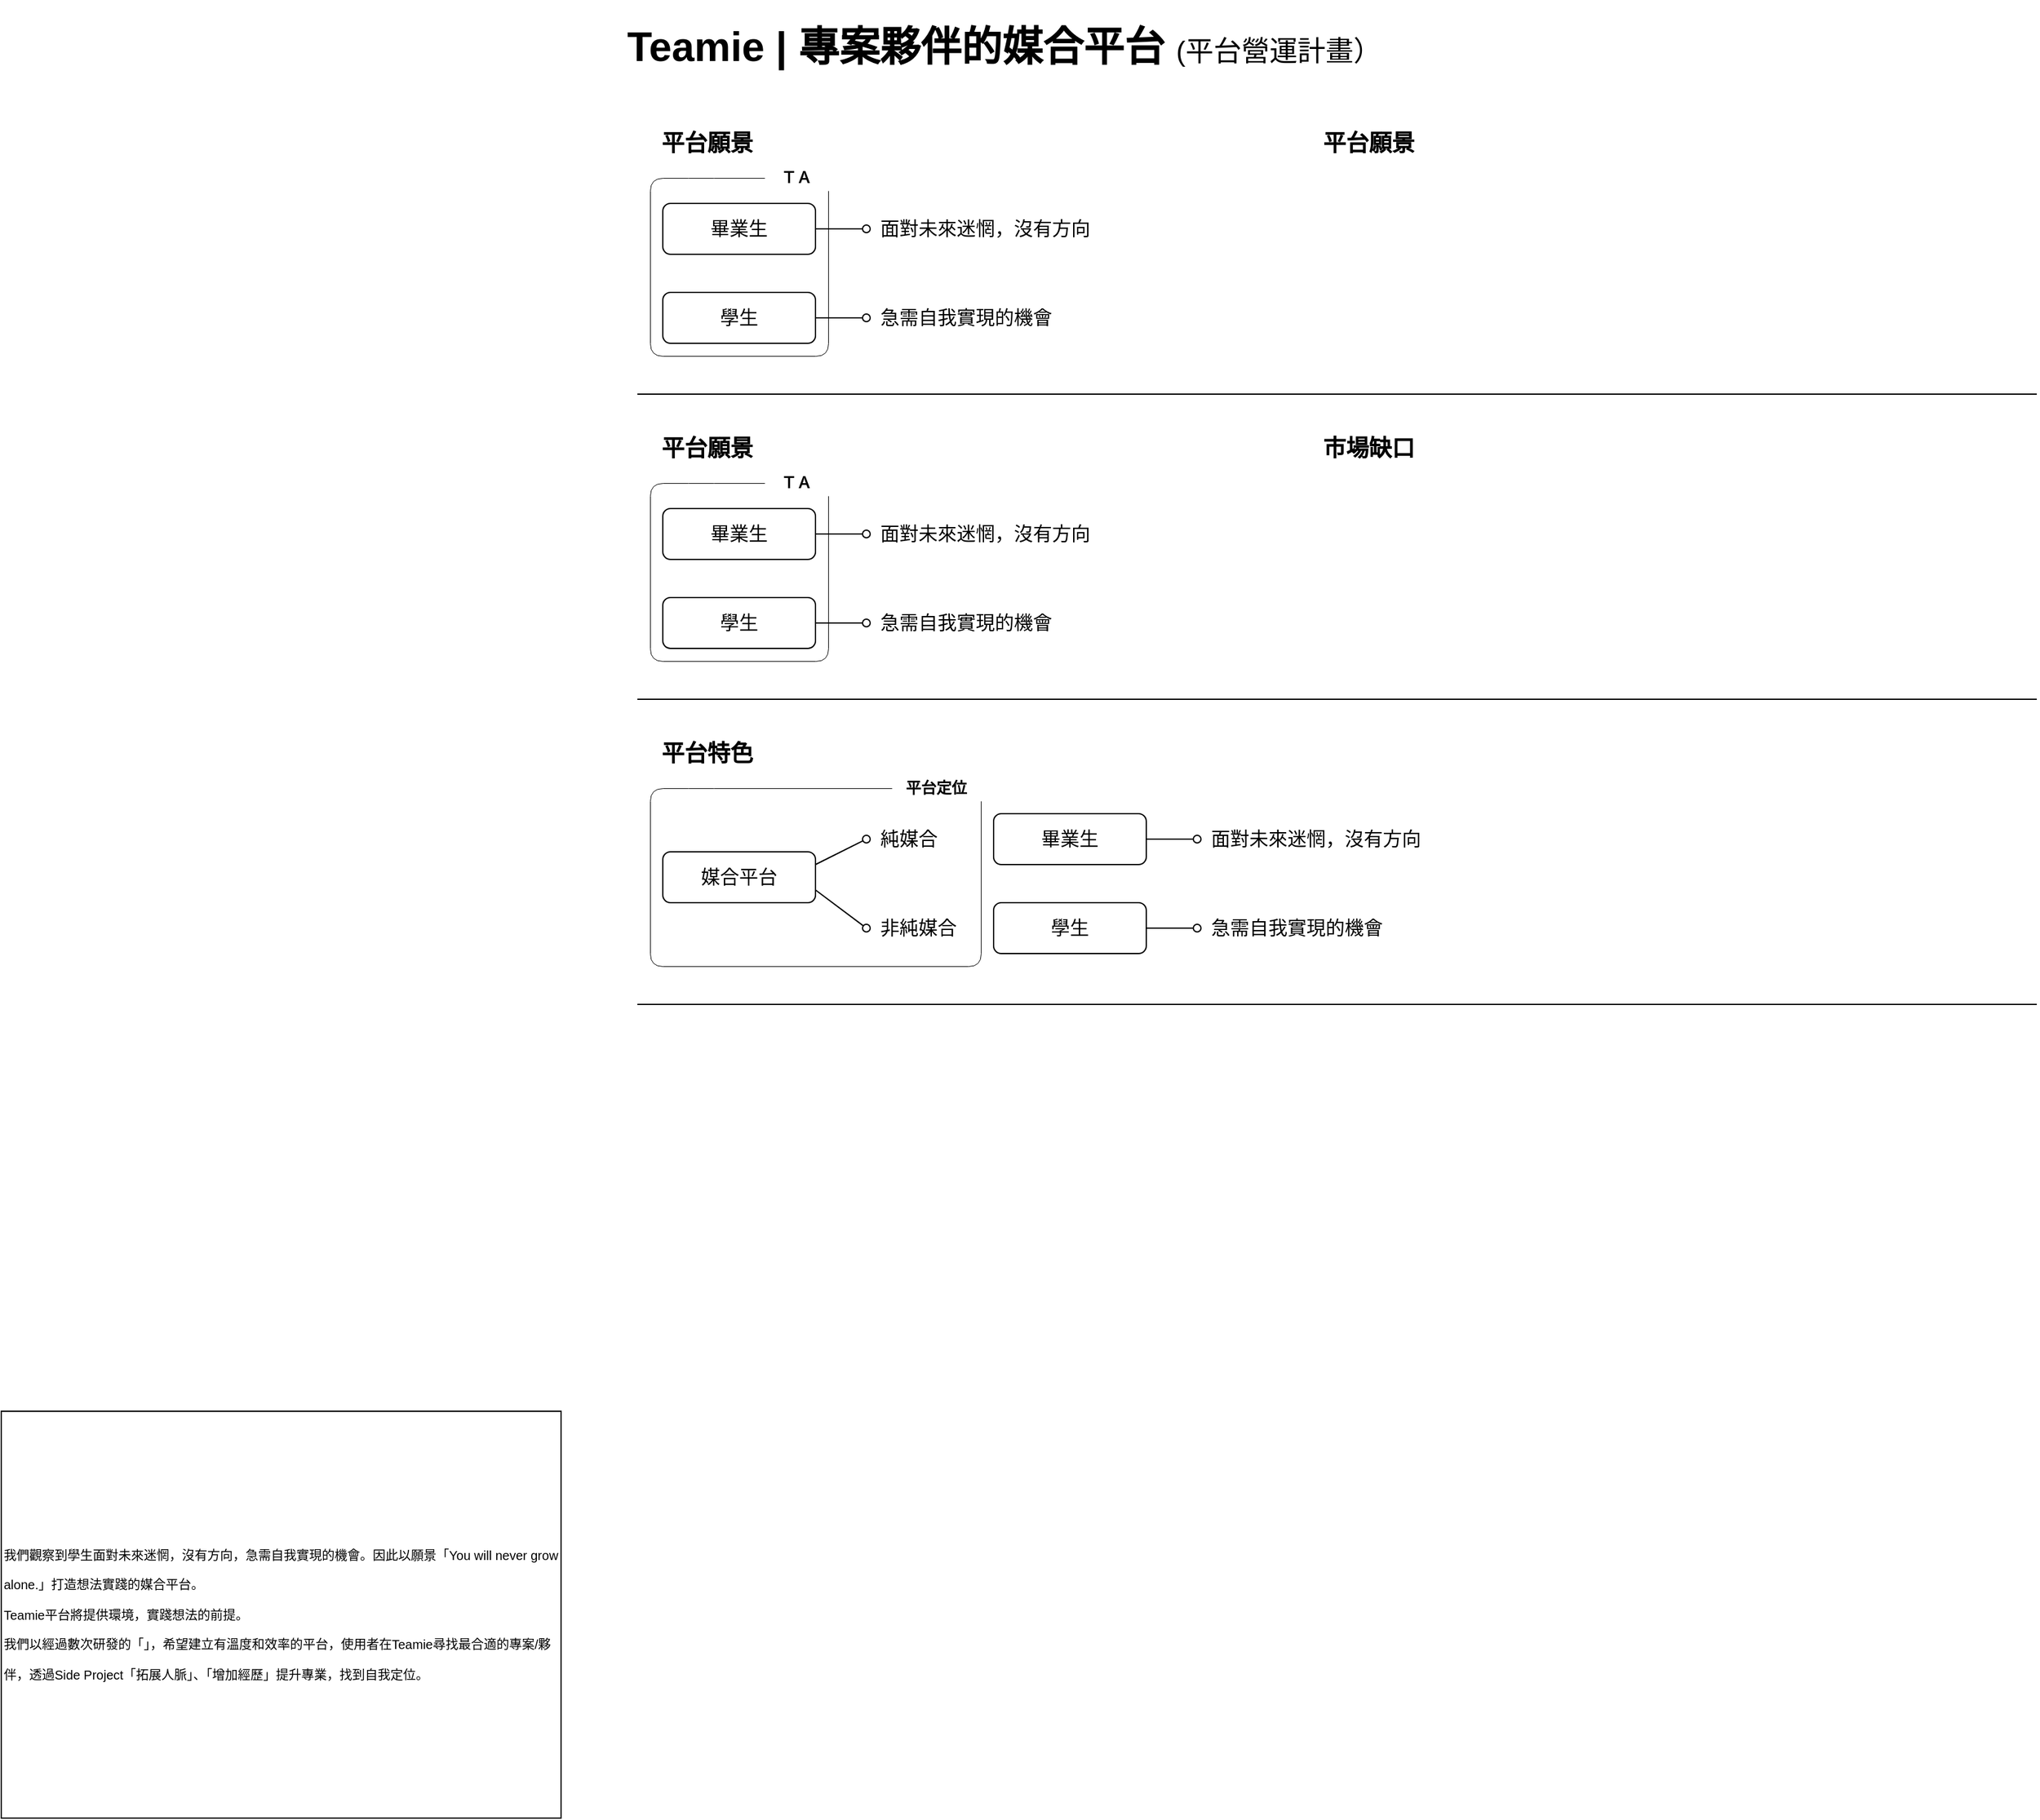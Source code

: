 <mxfile>
    <diagram id="uKUrZl8ZZbrdpfyuAYoy" name="Page-1">
        <mxGraphModel dx="2339" dy="1705" grid="1" gridSize="10" guides="1" tooltips="1" connect="1" arrows="1" fold="1" page="1" pageScale="1" pageWidth="1169" pageHeight="827" math="0" shadow="0">
            <root>
                <mxCell id="0"/>
                <mxCell id="1" parent="0"/>
                <mxCell id="14" style="edgeStyle=none;html=1;entryX=0;entryY=0.5;entryDx=0;entryDy=0;strokeWidth=1;fontFamily=Courier New;fontSize=12;fontColor=default;endArrow=oval;endFill=0;" edge="1" parent="1" source="3" target="7">
                    <mxGeometry relative="1" as="geometry"/>
                </mxCell>
                <mxCell id="3" value="&lt;p style=&quot;line-height: 120%; font-size: 15px;&quot;&gt;&lt;font face=&quot;Courier New&quot; style=&quot;font-size: 15px;&quot;&gt;學生&lt;/font&gt;&lt;/p&gt;" style="rounded=1;whiteSpace=wrap;html=1;labelBackgroundColor=none;fontSize=15;fontColor=default;align=center;labelBorderColor=none;fillColor=none;shadow=0;" vertex="1" parent="1">
                    <mxGeometry x="50" y="-350" width="120" height="40" as="geometry"/>
                </mxCell>
                <mxCell id="4" value="&lt;p style=&quot;line-height: 23.4px; font-size: 10px;&quot;&gt;&lt;span style=&quot;background-color: initial;&quot;&gt;我們觀察到學生面對未來迷惘，沒有方向，急需自我實現的機會。因此以願景「You will never grow alone.」打造想法實踐的媒合平台。&lt;br&gt;&lt;/span&gt;&lt;span style=&quot;background-color: initial;&quot;&gt;Teamie平台將提供環境，實踐想法的前提。&lt;br&gt;&lt;/span&gt;&lt;span style=&quot;background-color: initial;&quot;&gt;我們以經過數次研發的「」，希望建立有溫度和效率的平台，使用者在Teamie尋找最合適的專案/夥伴，透過Side Project「拓展人脈」、「增加經歷」提升專業，找到自我定位。&lt;/span&gt;&lt;/p&gt;" style="rounded=0;whiteSpace=wrap;html=1;labelBackgroundColor=none;fontSize=32;fontColor=default;align=left;" vertex="1" parent="1">
                    <mxGeometry x="-470" y="290" width="440" height="320" as="geometry"/>
                </mxCell>
                <mxCell id="13" style="edgeStyle=none;html=1;entryX=0;entryY=0.5;entryDx=0;entryDy=0;strokeWidth=1;fontFamily=Courier New;fontSize=12;fontColor=default;endArrow=oval;endFill=0;" edge="1" parent="1" source="5" target="6">
                    <mxGeometry relative="1" as="geometry">
                        <Array as="points">
                            <mxPoint x="190" y="-400"/>
                        </Array>
                    </mxGeometry>
                </mxCell>
                <mxCell id="5" value="&lt;p style=&quot;line-height: 120%; font-size: 15px;&quot;&gt;&lt;font face=&quot;Courier New&quot; style=&quot;font-size: 15px;&quot;&gt;畢業生&lt;/font&gt;&lt;/p&gt;" style="rounded=1;whiteSpace=wrap;html=1;labelBackgroundColor=none;fontSize=15;fontColor=default;align=center;fillColor=none;" vertex="1" parent="1">
                    <mxGeometry x="50" y="-420" width="120" height="40" as="geometry"/>
                </mxCell>
                <mxCell id="6" value="&lt;p style=&quot;line-height: 120%; font-size: 15px;&quot;&gt;&lt;font face=&quot;Courier New&quot; style=&quot;font-size: 15px;&quot;&gt;&amp;nbsp;面對未來迷惘，沒有方向&lt;/font&gt;&lt;/p&gt;" style="rounded=0;whiteSpace=wrap;html=1;labelBackgroundColor=none;fontSize=15;fontColor=default;align=left;fillColor=none;strokeColor=none;" vertex="1" parent="1">
                    <mxGeometry x="210" y="-430" width="250" height="60" as="geometry"/>
                </mxCell>
                <mxCell id="7" value="&lt;p style=&quot;line-height: 120%; font-size: 15px;&quot;&gt;&lt;font face=&quot;Courier New&quot; style=&quot;font-size: 15px;&quot;&gt;&amp;nbsp;急需自我實現的機會&lt;/font&gt;&lt;/p&gt;" style="rounded=0;whiteSpace=wrap;html=1;labelBackgroundColor=none;fontSize=15;fontColor=default;align=left;labelBorderColor=none;fillColor=none;strokeColor=none;" vertex="1" parent="1">
                    <mxGeometry x="210" y="-360" width="250" height="60" as="geometry"/>
                </mxCell>
                <mxCell id="9" value="" style="endArrow=none;html=1;fontFamily=Courier New;fontSize=24;fontColor=default;strokeWidth=0.5;exitX=0;exitY=0.5;exitDx=0;exitDy=0;entryX=1;entryY=1;entryDx=0;entryDy=0;" edge="1" parent="1" source="11" target="11">
                    <mxGeometry width="50" height="50" relative="1" as="geometry">
                        <mxPoint x="130" y="-430" as="sourcePoint"/>
                        <mxPoint x="180" y="-420" as="targetPoint"/>
                        <Array as="points">
                            <mxPoint x="80" y="-440"/>
                            <mxPoint x="40" y="-440"/>
                            <mxPoint x="40" y="-300"/>
                            <mxPoint x="180" y="-300"/>
                        </Array>
                    </mxGeometry>
                </mxCell>
                <mxCell id="11" value="&lt;p style=&quot;line-height: 120%; font-size: 12px;&quot;&gt;&lt;b style=&quot;font-size: 12px; font-family: &amp;quot;Courier New&amp;quot;; background-color: initial;&quot;&gt;ＴＡ&lt;/b&gt;&lt;br style=&quot;font-size: 12px;&quot;&gt;&lt;/p&gt;" style="rounded=0;whiteSpace=wrap;html=1;labelBackgroundColor=none;fontSize=12;fontColor=default;align=center;labelBorderColor=none;fillColor=none;strokeColor=none;" vertex="1" parent="1">
                    <mxGeometry x="130" y="-450" width="50" height="20" as="geometry"/>
                </mxCell>
                <mxCell id="15" value="" style="endArrow=none;html=1;strokeWidth=1;fontFamily=Courier New;fontSize=22;fontColor=default;" edge="1" parent="1">
                    <mxGeometry width="50" height="50" relative="1" as="geometry">
                        <mxPoint x="30" y="-270" as="sourcePoint"/>
                        <mxPoint x="1130" y="-270" as="targetPoint"/>
                    </mxGeometry>
                </mxCell>
                <mxCell id="16" value="&lt;p style=&quot;line-height: 120%; font-size: 15px;&quot;&gt;&lt;font face=&quot;Courier New&quot; style=&quot;font-size: 15px;&quot;&gt;媒合平台&lt;/font&gt;&lt;/p&gt;" style="rounded=1;whiteSpace=wrap;html=1;labelBackgroundColor=none;fontSize=15;fontColor=default;align=center;fillColor=none;" vertex="1" parent="1">
                    <mxGeometry x="50" y="-150" width="120" height="40" as="geometry"/>
                </mxCell>
                <mxCell id="18" value="" style="endArrow=none;html=1;fontFamily=Courier New;fontSize=24;fontColor=default;strokeWidth=0.5;exitX=0;exitY=0.5;exitDx=0;exitDy=0;" edge="1" source="19" parent="1">
                    <mxGeometry width="50" height="50" relative="1" as="geometry">
                        <mxPoint x="110" y="-200" as="sourcePoint"/>
                        <mxPoint x="300" y="-190" as="targetPoint"/>
                        <Array as="points">
                            <mxPoint x="80" y="-200"/>
                            <mxPoint x="40" y="-200"/>
                            <mxPoint x="40" y="-60"/>
                            <mxPoint x="300" y="-60"/>
                        </Array>
                    </mxGeometry>
                </mxCell>
                <mxCell id="19" value="&lt;p style=&quot;line-height: 120%; font-size: 12px;&quot;&gt;&lt;b style=&quot;font-size: 12px; font-family: &amp;quot;Courier New&amp;quot;; background-color: initial;&quot;&gt;平台定位&lt;/b&gt;&lt;br style=&quot;font-size: 12px;&quot;&gt;&lt;/p&gt;" style="rounded=0;whiteSpace=wrap;html=1;labelBackgroundColor=none;fontSize=12;fontColor=default;align=center;labelBorderColor=none;fillColor=none;strokeColor=none;" vertex="1" parent="1">
                    <mxGeometry x="230" y="-210" width="70" height="20" as="geometry"/>
                </mxCell>
                <mxCell id="20" value="&lt;p style=&quot;line-height: 120%; font-size: 15px;&quot;&gt;&lt;font face=&quot;Courier New&quot; style=&quot;font-size: 15px;&quot;&gt;&amp;nbsp;純媒合&lt;/font&gt;&lt;/p&gt;" style="rounded=0;whiteSpace=wrap;html=1;labelBackgroundColor=none;fontSize=15;fontColor=default;align=left;fillColor=none;strokeColor=none;" vertex="1" parent="1">
                    <mxGeometry x="210" y="-190" width="80" height="60" as="geometry"/>
                </mxCell>
                <mxCell id="21" style="html=1;entryX=0;entryY=0.5;entryDx=0;entryDy=0;strokeWidth=1;fontFamily=Courier New;fontSize=12;fontColor=default;endArrow=oval;endFill=0;exitX=1;exitY=0.25;exitDx=0;exitDy=0;" edge="1" source="16" target="20" parent="1">
                    <mxGeometry relative="1" as="geometry"/>
                </mxCell>
                <mxCell id="22" style="html=1;entryX=0;entryY=0.5;entryDx=0;entryDy=0;strokeWidth=1;fontFamily=Courier New;fontSize=12;fontColor=default;endArrow=oval;endFill=0;exitX=1;exitY=0.75;exitDx=0;exitDy=0;" edge="1" source="16" target="23" parent="1">
                    <mxGeometry relative="1" as="geometry"/>
                </mxCell>
                <mxCell id="23" value="&lt;p style=&quot;line-height: 120%; font-size: 15px;&quot;&gt;&lt;font face=&quot;Courier New&quot; style=&quot;font-size: 15px;&quot;&gt;&amp;nbsp;非純媒合&lt;/font&gt;&lt;/p&gt;" style="rounded=0;whiteSpace=wrap;html=1;labelBackgroundColor=none;fontSize=15;fontColor=default;align=left;labelBorderColor=none;fillColor=none;strokeColor=none;" vertex="1" parent="1">
                    <mxGeometry x="210" y="-120" width="80" height="60" as="geometry"/>
                </mxCell>
                <mxCell id="26" value="&lt;p style=&quot;line-height: 120%; font-size: 15px;&quot;&gt;&lt;font face=&quot;Courier New&quot; style=&quot;font-size: 15px;&quot;&gt;學生&lt;/font&gt;&lt;/p&gt;" style="rounded=1;whiteSpace=wrap;html=1;labelBackgroundColor=none;fontSize=15;fontColor=default;align=center;labelBorderColor=none;fillColor=none;shadow=0;" vertex="1" parent="1">
                    <mxGeometry x="310" y="-110" width="120" height="40" as="geometry"/>
                </mxCell>
                <mxCell id="27" value="&lt;p style=&quot;line-height: 120%; font-size: 15px;&quot;&gt;&lt;font face=&quot;Courier New&quot; style=&quot;font-size: 15px;&quot;&gt;畢業生&lt;/font&gt;&lt;/p&gt;" style="rounded=1;whiteSpace=wrap;html=1;labelBackgroundColor=none;fontSize=15;fontColor=default;align=center;fillColor=none;" vertex="1" parent="1">
                    <mxGeometry x="310" y="-180" width="120" height="40" as="geometry"/>
                </mxCell>
                <mxCell id="28" style="edgeStyle=none;html=1;entryX=0;entryY=0.5;entryDx=0;entryDy=0;strokeWidth=1;fontFamily=Courier New;fontSize=12;fontColor=default;endArrow=oval;endFill=0;" edge="1" source="27" target="31" parent="1">
                    <mxGeometry relative="1" as="geometry">
                        <Array as="points">
                            <mxPoint x="450" y="-160"/>
                        </Array>
                    </mxGeometry>
                </mxCell>
                <mxCell id="29" style="edgeStyle=none;html=1;entryX=0;entryY=0.5;entryDx=0;entryDy=0;strokeWidth=1;fontFamily=Courier New;fontSize=12;fontColor=default;endArrow=oval;endFill=0;" edge="1" source="26" target="30" parent="1">
                    <mxGeometry relative="1" as="geometry"/>
                </mxCell>
                <mxCell id="30" value="&lt;p style=&quot;line-height: 120%; font-size: 15px;&quot;&gt;&lt;font face=&quot;Courier New&quot; style=&quot;font-size: 15px;&quot;&gt;&amp;nbsp;急需自我實現的機會&lt;/font&gt;&lt;/p&gt;" style="rounded=0;whiteSpace=wrap;html=1;labelBackgroundColor=none;fontSize=15;fontColor=default;align=left;labelBorderColor=none;fillColor=none;strokeColor=none;" vertex="1" parent="1">
                    <mxGeometry x="470" y="-120" width="250" height="60" as="geometry"/>
                </mxCell>
                <mxCell id="31" value="&lt;p style=&quot;line-height: 120%; font-size: 15px;&quot;&gt;&lt;font face=&quot;Courier New&quot; style=&quot;font-size: 15px;&quot;&gt;&amp;nbsp;面對未來迷惘，沒有方向&lt;/font&gt;&lt;/p&gt;" style="rounded=0;whiteSpace=wrap;html=1;labelBackgroundColor=none;fontSize=15;fontColor=default;align=left;fillColor=none;strokeColor=none;" vertex="1" parent="1">
                    <mxGeometry x="470" y="-190" width="250" height="60" as="geometry"/>
                </mxCell>
                <mxCell id="34" value="&lt;p style=&quot;line-height: 120%;&quot;&gt;&lt;span style=&quot;font-family: &amp;quot;Courier New&amp;quot;; background-color: initial;&quot;&gt;&lt;font style=&quot;font-size: 18px;&quot;&gt;平台特色&lt;/font&gt;&lt;/span&gt;&lt;br style=&quot;font-size: 12px;&quot;&gt;&lt;/p&gt;" style="rounded=0;whiteSpace=wrap;html=1;labelBackgroundColor=none;fontSize=12;fontColor=default;align=center;labelBorderColor=none;fillColor=none;strokeColor=none;fontStyle=1" vertex="1" parent="1">
                    <mxGeometry x="30" y="-240" width="110" height="30" as="geometry"/>
                </mxCell>
                <mxCell id="35" value="&lt;p style=&quot;line-height: 120%;&quot;&gt;&lt;span style=&quot;font-family: &amp;quot;Courier New&amp;quot;; background-color: initial;&quot;&gt;&lt;font style=&quot;font-size: 18px;&quot;&gt;平台願景&lt;/font&gt;&lt;/span&gt;&lt;br style=&quot;font-size: 12px;&quot;&gt;&lt;/p&gt;" style="rounded=0;whiteSpace=wrap;html=1;labelBackgroundColor=none;fontSize=12;fontColor=default;align=center;labelBorderColor=none;fillColor=none;strokeColor=none;fontStyle=1" vertex="1" parent="1">
                    <mxGeometry x="30" y="-480" width="110" height="30" as="geometry"/>
                </mxCell>
                <mxCell id="36" value="&lt;p style=&quot;line-height: 120%;&quot;&gt;&lt;span style=&quot;font-family: &amp;quot;Courier New&amp;quot;; background-color: initial;&quot;&gt;&lt;font style=&quot;font-size: 18px;&quot;&gt;市場缺口&lt;/font&gt;&lt;/span&gt;&lt;br style=&quot;font-size: 12px;&quot;&gt;&lt;/p&gt;" style="rounded=0;whiteSpace=wrap;html=1;labelBackgroundColor=none;fontSize=12;fontColor=default;align=center;labelBorderColor=none;fillColor=none;strokeColor=none;fontStyle=1" vertex="1" parent="1">
                    <mxGeometry x="550" y="-480" width="110" height="30" as="geometry"/>
                </mxCell>
                <mxCell id="37" value="&lt;h2 style=&quot;text-align: right; line-height: 130%;&quot;&gt;&lt;span style=&quot;background-color: initial;&quot;&gt;&lt;font style=&quot;&quot;&gt;&lt;span style=&quot;font-size: 32px;&quot;&gt;Teamie | 專案夥伴的媒合平台 &lt;/span&gt;&lt;font style=&quot;font-size: 22px; font-weight: normal;&quot;&gt;(平台營運計畫）&lt;/font&gt;&lt;/font&gt;&lt;/span&gt;&lt;/h2&gt;" style="text;strokeColor=none;align=left;fillColor=none;html=1;verticalAlign=middle;whiteSpace=wrap;rounded=0;fontStyle=0;labelBackgroundColor=none;fontColor=default;labelPosition=center;verticalLabelPosition=middle;horizontal=1;" vertex="1" parent="1">
                    <mxGeometry x="20" y="-820" width="770" height="80" as="geometry"/>
                </mxCell>
                <mxCell id="38" style="edgeStyle=none;html=1;entryX=0;entryY=0.5;entryDx=0;entryDy=0;strokeWidth=1;fontFamily=Courier New;fontSize=12;fontColor=default;endArrow=oval;endFill=0;" edge="1" source="39" target="43" parent="1">
                    <mxGeometry relative="1" as="geometry"/>
                </mxCell>
                <mxCell id="39" value="&lt;p style=&quot;line-height: 120%; font-size: 15px;&quot;&gt;&lt;font face=&quot;Courier New&quot; style=&quot;font-size: 15px;&quot;&gt;學生&lt;/font&gt;&lt;/p&gt;" style="rounded=1;whiteSpace=wrap;html=1;labelBackgroundColor=none;fontSize=15;fontColor=default;align=center;labelBorderColor=none;fillColor=none;shadow=0;" vertex="1" parent="1">
                    <mxGeometry x="50" y="-590" width="120" height="40" as="geometry"/>
                </mxCell>
                <mxCell id="40" style="edgeStyle=none;html=1;entryX=0;entryY=0.5;entryDx=0;entryDy=0;strokeWidth=1;fontFamily=Courier New;fontSize=12;fontColor=default;endArrow=oval;endFill=0;" edge="1" source="41" target="42" parent="1">
                    <mxGeometry relative="1" as="geometry">
                        <Array as="points">
                            <mxPoint x="190" y="-640"/>
                        </Array>
                    </mxGeometry>
                </mxCell>
                <mxCell id="41" value="&lt;p style=&quot;line-height: 120%; font-size: 15px;&quot;&gt;&lt;font face=&quot;Courier New&quot; style=&quot;font-size: 15px;&quot;&gt;畢業生&lt;/font&gt;&lt;/p&gt;" style="rounded=1;whiteSpace=wrap;html=1;labelBackgroundColor=none;fontSize=15;fontColor=default;align=center;fillColor=none;" vertex="1" parent="1">
                    <mxGeometry x="50" y="-660" width="120" height="40" as="geometry"/>
                </mxCell>
                <mxCell id="42" value="&lt;p style=&quot;line-height: 120%; font-size: 15px;&quot;&gt;&lt;font face=&quot;Courier New&quot; style=&quot;font-size: 15px;&quot;&gt;&amp;nbsp;面對未來迷惘，沒有方向&lt;/font&gt;&lt;/p&gt;" style="rounded=0;whiteSpace=wrap;html=1;labelBackgroundColor=none;fontSize=15;fontColor=default;align=left;fillColor=none;strokeColor=none;" vertex="1" parent="1">
                    <mxGeometry x="210" y="-670" width="250" height="60" as="geometry"/>
                </mxCell>
                <mxCell id="43" value="&lt;p style=&quot;line-height: 120%; font-size: 15px;&quot;&gt;&lt;font face=&quot;Courier New&quot; style=&quot;font-size: 15px;&quot;&gt;&amp;nbsp;急需自我實現的機會&lt;/font&gt;&lt;/p&gt;" style="rounded=0;whiteSpace=wrap;html=1;labelBackgroundColor=none;fontSize=15;fontColor=default;align=left;labelBorderColor=none;fillColor=none;strokeColor=none;" vertex="1" parent="1">
                    <mxGeometry x="210" y="-600" width="250" height="60" as="geometry"/>
                </mxCell>
                <mxCell id="44" value="" style="endArrow=none;html=1;fontFamily=Courier New;fontSize=24;fontColor=default;strokeWidth=0.5;exitX=0;exitY=0.5;exitDx=0;exitDy=0;entryX=1;entryY=1;entryDx=0;entryDy=0;" edge="1" source="45" target="45" parent="1">
                    <mxGeometry width="50" height="50" relative="1" as="geometry">
                        <mxPoint x="130" y="-670" as="sourcePoint"/>
                        <mxPoint x="180" y="-660" as="targetPoint"/>
                        <Array as="points">
                            <mxPoint x="80" y="-680"/>
                            <mxPoint x="40" y="-680"/>
                            <mxPoint x="40" y="-540"/>
                            <mxPoint x="180" y="-540"/>
                        </Array>
                    </mxGeometry>
                </mxCell>
                <mxCell id="45" value="&lt;p style=&quot;line-height: 120%; font-size: 12px;&quot;&gt;&lt;b style=&quot;font-size: 12px; font-family: &amp;quot;Courier New&amp;quot;; background-color: initial;&quot;&gt;ＴＡ&lt;/b&gt;&lt;br style=&quot;font-size: 12px;&quot;&gt;&lt;/p&gt;" style="rounded=0;whiteSpace=wrap;html=1;labelBackgroundColor=none;fontSize=12;fontColor=default;align=center;labelBorderColor=none;fillColor=none;strokeColor=none;" vertex="1" parent="1">
                    <mxGeometry x="130" y="-690" width="50" height="20" as="geometry"/>
                </mxCell>
                <mxCell id="46" value="" style="endArrow=none;html=1;strokeWidth=1;fontFamily=Courier New;fontSize=22;fontColor=default;" edge="1" parent="1">
                    <mxGeometry width="50" height="50" relative="1" as="geometry">
                        <mxPoint x="30" y="-510" as="sourcePoint"/>
                        <mxPoint x="1130" y="-510" as="targetPoint"/>
                    </mxGeometry>
                </mxCell>
                <mxCell id="47" value="&lt;p style=&quot;line-height: 120%;&quot;&gt;&lt;span style=&quot;font-family: &amp;quot;Courier New&amp;quot;; background-color: initial;&quot;&gt;&lt;font style=&quot;font-size: 18px;&quot;&gt;平台願景&lt;/font&gt;&lt;/span&gt;&lt;br style=&quot;font-size: 12px;&quot;&gt;&lt;/p&gt;" style="rounded=0;whiteSpace=wrap;html=1;labelBackgroundColor=none;fontSize=12;fontColor=default;align=center;labelBorderColor=none;fillColor=none;strokeColor=none;fontStyle=1" vertex="1" parent="1">
                    <mxGeometry x="30" y="-720" width="110" height="30" as="geometry"/>
                </mxCell>
                <mxCell id="48" value="&lt;p style=&quot;line-height: 120%;&quot;&gt;&lt;span style=&quot;font-family: &amp;quot;Courier New&amp;quot;; background-color: initial;&quot;&gt;&lt;font style=&quot;font-size: 18px;&quot;&gt;平台願景&lt;/font&gt;&lt;/span&gt;&lt;br style=&quot;font-size: 12px;&quot;&gt;&lt;/p&gt;" style="rounded=0;whiteSpace=wrap;html=1;labelBackgroundColor=none;fontSize=12;fontColor=default;align=center;labelBorderColor=none;fillColor=none;strokeColor=none;fontStyle=1" vertex="1" parent="1">
                    <mxGeometry x="550" y="-720" width="110" height="30" as="geometry"/>
                </mxCell>
                <mxCell id="49" value="" style="endArrow=none;html=1;strokeWidth=1;fontFamily=Courier New;fontSize=22;fontColor=default;" edge="1" parent="1">
                    <mxGeometry width="50" height="50" relative="1" as="geometry">
                        <mxPoint x="30" y="-30.0" as="sourcePoint"/>
                        <mxPoint x="1130.0" y="-30.0" as="targetPoint"/>
                    </mxGeometry>
                </mxCell>
            </root>
        </mxGraphModel>
    </diagram>
</mxfile>